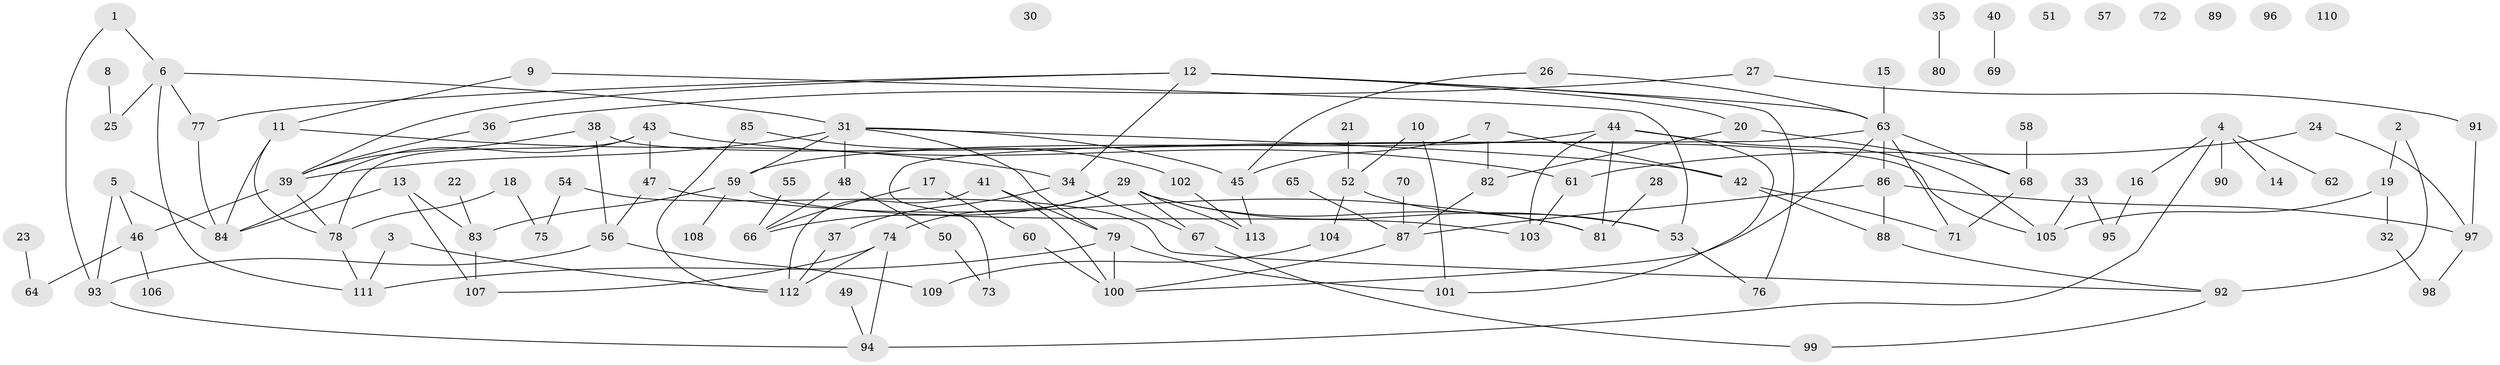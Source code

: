 // Generated by graph-tools (version 1.1) at 2025/49/03/09/25 03:49:09]
// undirected, 113 vertices, 153 edges
graph export_dot {
graph [start="1"]
  node [color=gray90,style=filled];
  1;
  2;
  3;
  4;
  5;
  6;
  7;
  8;
  9;
  10;
  11;
  12;
  13;
  14;
  15;
  16;
  17;
  18;
  19;
  20;
  21;
  22;
  23;
  24;
  25;
  26;
  27;
  28;
  29;
  30;
  31;
  32;
  33;
  34;
  35;
  36;
  37;
  38;
  39;
  40;
  41;
  42;
  43;
  44;
  45;
  46;
  47;
  48;
  49;
  50;
  51;
  52;
  53;
  54;
  55;
  56;
  57;
  58;
  59;
  60;
  61;
  62;
  63;
  64;
  65;
  66;
  67;
  68;
  69;
  70;
  71;
  72;
  73;
  74;
  75;
  76;
  77;
  78;
  79;
  80;
  81;
  82;
  83;
  84;
  85;
  86;
  87;
  88;
  89;
  90;
  91;
  92;
  93;
  94;
  95;
  96;
  97;
  98;
  99;
  100;
  101;
  102;
  103;
  104;
  105;
  106;
  107;
  108;
  109;
  110;
  111;
  112;
  113;
  1 -- 6;
  1 -- 93;
  2 -- 19;
  2 -- 92;
  3 -- 111;
  3 -- 112;
  4 -- 14;
  4 -- 16;
  4 -- 62;
  4 -- 90;
  4 -- 94;
  5 -- 46;
  5 -- 84;
  5 -- 93;
  6 -- 25;
  6 -- 31;
  6 -- 77;
  6 -- 111;
  7 -- 42;
  7 -- 45;
  7 -- 82;
  8 -- 25;
  9 -- 11;
  9 -- 53;
  10 -- 52;
  10 -- 101;
  11 -- 34;
  11 -- 78;
  11 -- 84;
  12 -- 20;
  12 -- 34;
  12 -- 39;
  12 -- 63;
  12 -- 76;
  12 -- 77;
  13 -- 83;
  13 -- 84;
  13 -- 107;
  15 -- 63;
  16 -- 95;
  17 -- 60;
  17 -- 66;
  18 -- 75;
  18 -- 78;
  19 -- 32;
  19 -- 105;
  20 -- 68;
  20 -- 82;
  21 -- 52;
  22 -- 83;
  23 -- 64;
  24 -- 61;
  24 -- 97;
  26 -- 45;
  26 -- 63;
  27 -- 36;
  27 -- 91;
  28 -- 81;
  29 -- 53;
  29 -- 66;
  29 -- 67;
  29 -- 74;
  29 -- 81;
  29 -- 113;
  31 -- 39;
  31 -- 42;
  31 -- 45;
  31 -- 48;
  31 -- 59;
  31 -- 79;
  32 -- 98;
  33 -- 95;
  33 -- 105;
  34 -- 37;
  34 -- 67;
  35 -- 80;
  36 -- 39;
  37 -- 112;
  38 -- 39;
  38 -- 56;
  38 -- 105;
  39 -- 46;
  39 -- 78;
  40 -- 69;
  41 -- 79;
  41 -- 100;
  41 -- 112;
  42 -- 71;
  42 -- 88;
  43 -- 47;
  43 -- 61;
  43 -- 78;
  43 -- 84;
  44 -- 59;
  44 -- 81;
  44 -- 101;
  44 -- 103;
  44 -- 105;
  45 -- 113;
  46 -- 64;
  46 -- 106;
  47 -- 56;
  47 -- 81;
  48 -- 50;
  48 -- 66;
  49 -- 94;
  50 -- 73;
  52 -- 53;
  52 -- 104;
  53 -- 76;
  54 -- 75;
  54 -- 92;
  55 -- 66;
  56 -- 93;
  56 -- 109;
  58 -- 68;
  59 -- 83;
  59 -- 103;
  59 -- 108;
  60 -- 100;
  61 -- 103;
  63 -- 68;
  63 -- 71;
  63 -- 73;
  63 -- 86;
  63 -- 100;
  65 -- 87;
  67 -- 99;
  68 -- 71;
  70 -- 87;
  74 -- 94;
  74 -- 107;
  74 -- 112;
  77 -- 84;
  78 -- 111;
  79 -- 100;
  79 -- 101;
  79 -- 111;
  82 -- 87;
  83 -- 107;
  85 -- 102;
  85 -- 112;
  86 -- 87;
  86 -- 88;
  86 -- 97;
  87 -- 100;
  88 -- 92;
  91 -- 97;
  92 -- 99;
  93 -- 94;
  97 -- 98;
  102 -- 113;
  104 -- 109;
}
